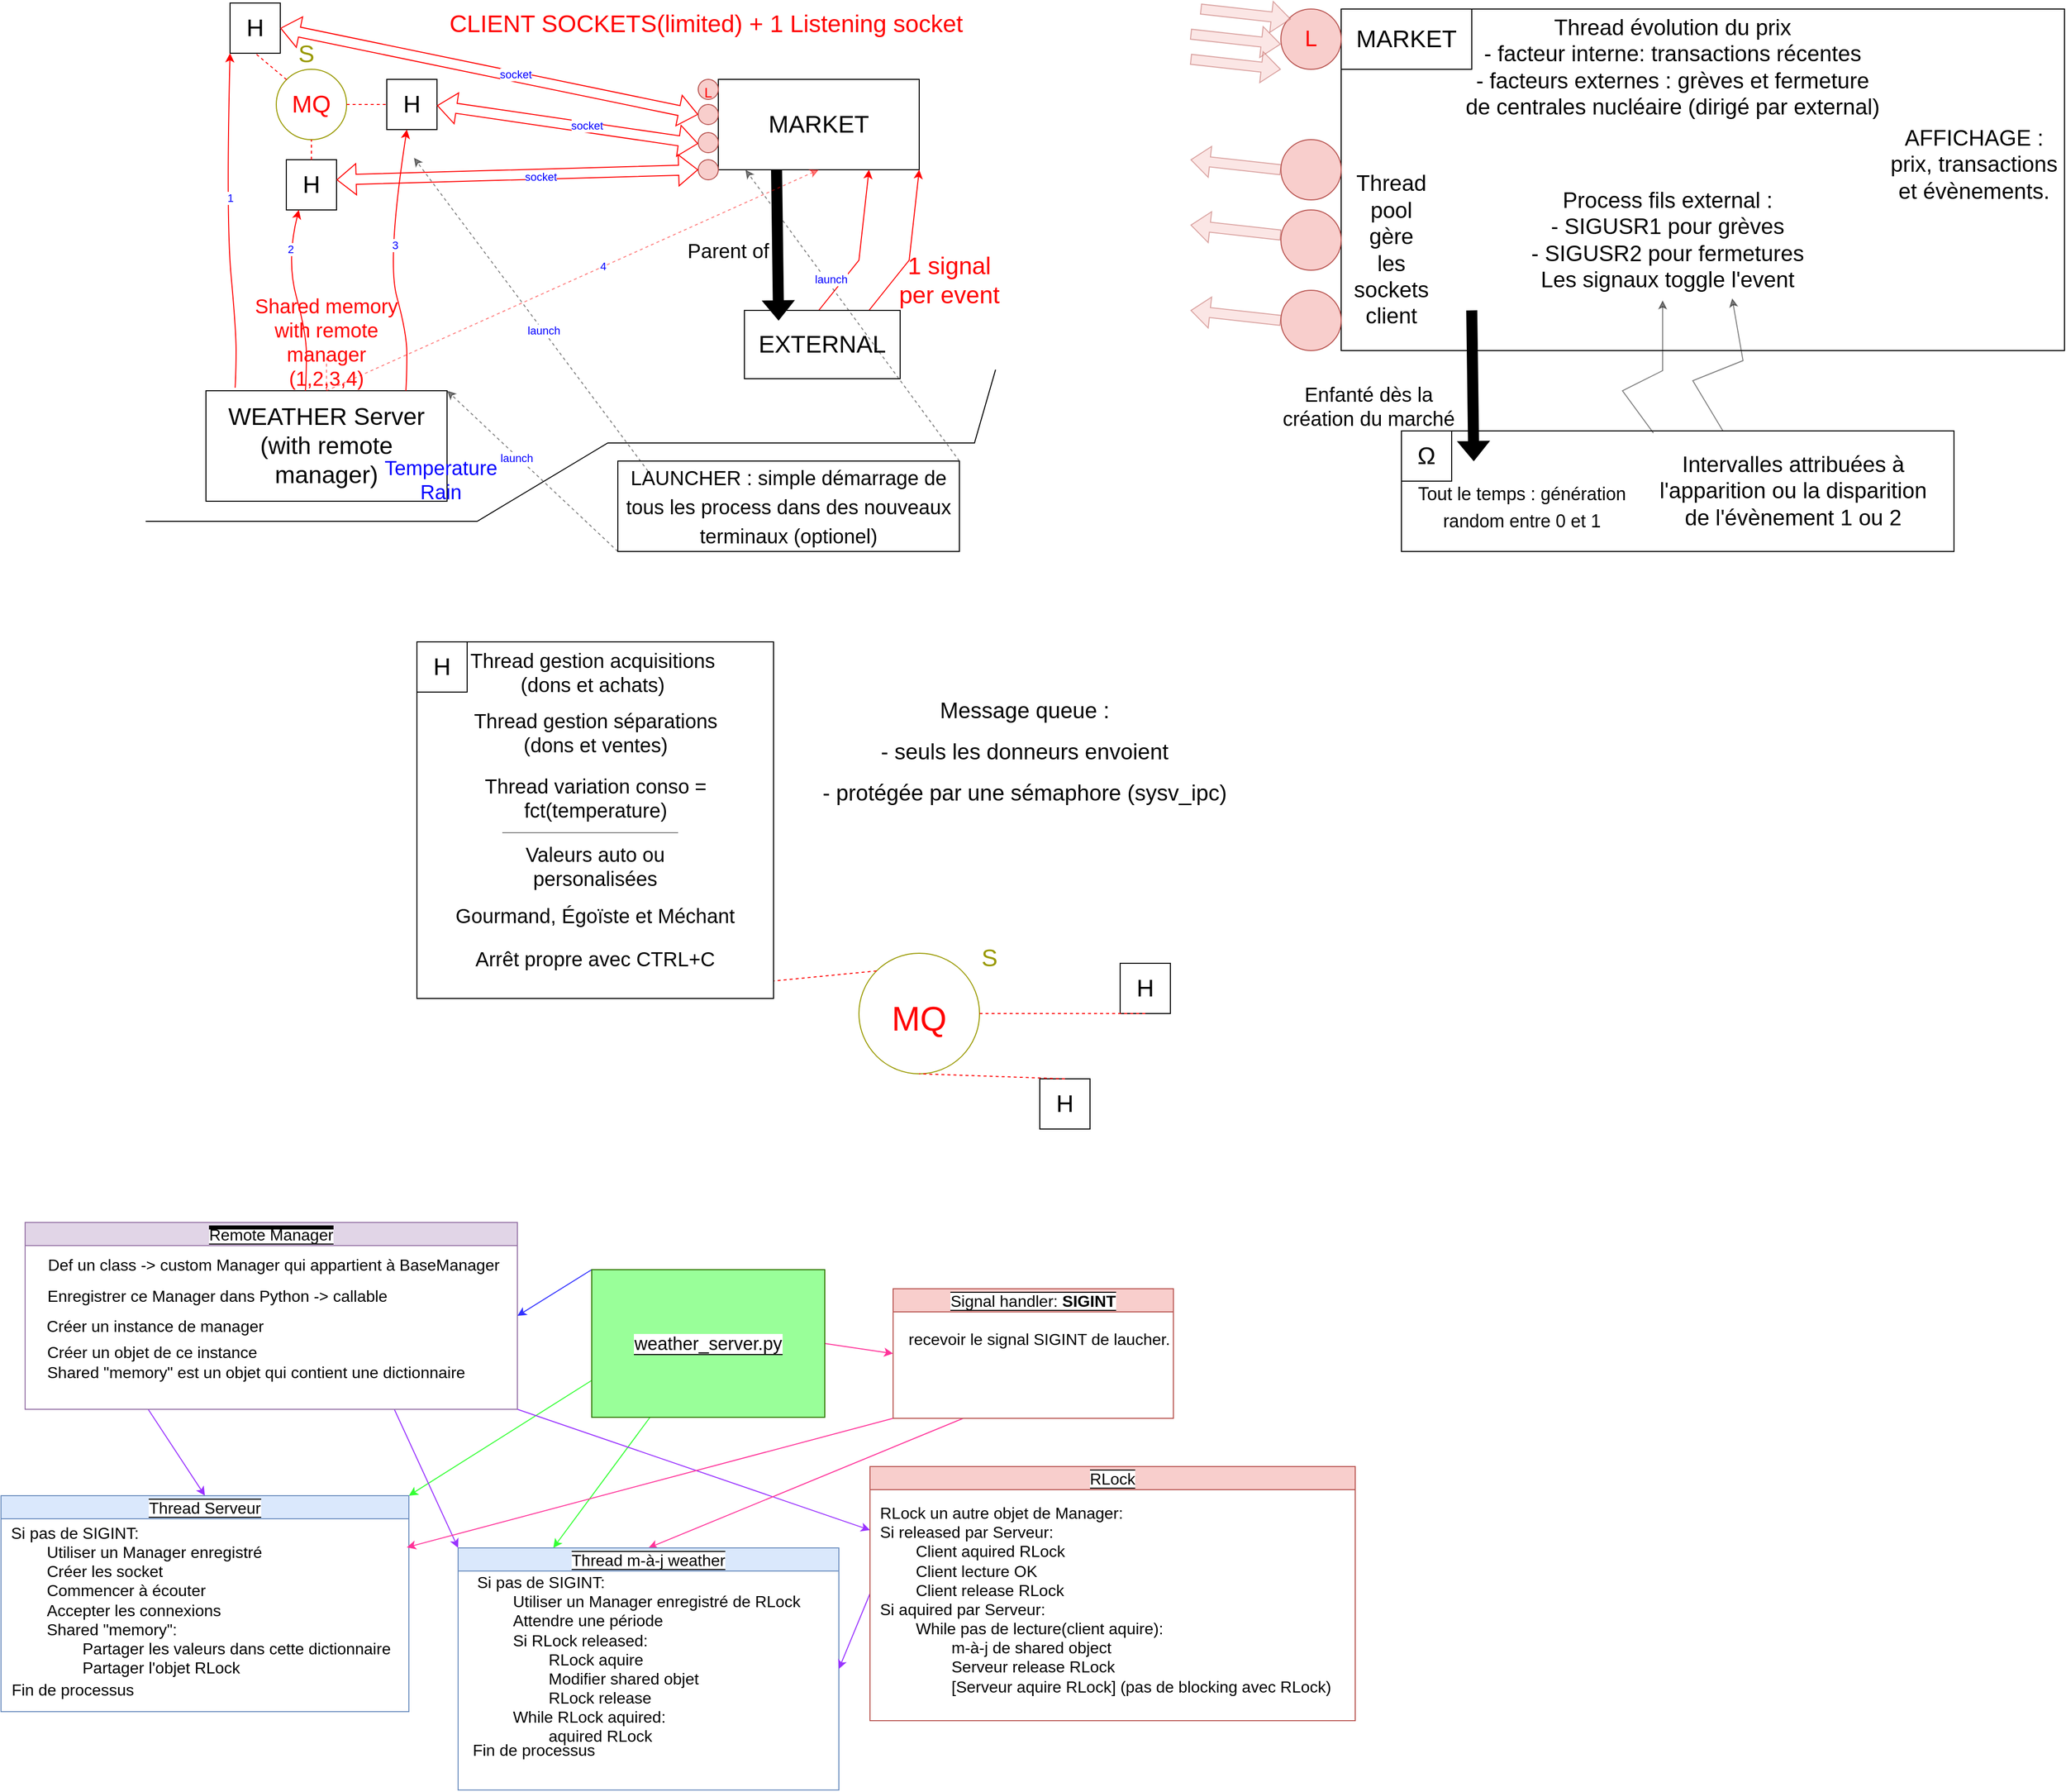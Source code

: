<mxfile>
    <diagram name="Page-1" id="C2B6KrLz7JQyFj1zBoLn">
        <mxGraphModel dx="1786" dy="792" grid="0" gridSize="10" guides="0" tooltips="1" connect="1" arrows="1" fold="1" page="0" pageScale="1" pageWidth="850" pageHeight="1100" background="#ffffff" math="0" shadow="0">
            <root>
                <mxCell id="0"/>
                <mxCell id="1" parent="0"/>
                <mxCell id="jMa8t70fbJRYi0QfBvHo-2" value="&lt;font style=&quot;font-size: 24px;&quot;&gt;H&lt;/font&gt;" style="whiteSpace=wrap;html=1;aspect=fixed;" parent="1" vertex="1">
                    <mxGeometry x="84" y="14" width="50" height="50" as="geometry"/>
                </mxCell>
                <mxCell id="jMa8t70fbJRYi0QfBvHo-3" value="&lt;font style=&quot;font-size: 24px;&quot;&gt;H&lt;/font&gt;" style="whiteSpace=wrap;html=1;aspect=fixed;" parent="1" vertex="1">
                    <mxGeometry x="240" y="90" width="50" height="50" as="geometry"/>
                </mxCell>
                <mxCell id="jMa8t70fbJRYi0QfBvHo-4" value="&lt;font style=&quot;font-size: 24px;&quot;&gt;H&lt;/font&gt;" style="whiteSpace=wrap;html=1;aspect=fixed;" parent="1" vertex="1">
                    <mxGeometry x="140" y="170" width="50" height="50" as="geometry"/>
                </mxCell>
                <mxCell id="jMa8t70fbJRYi0QfBvHo-6" value="&lt;font color=&quot;#FF0000&quot;&gt;MQ&lt;/font&gt;" style="text;html=1;strokeColor=none;fillColor=none;align=center;verticalAlign=middle;whiteSpace=wrap;rounded=0;fontSize=24;" parent="1" vertex="1">
                    <mxGeometry x="135" y="100" width="60" height="30" as="geometry"/>
                </mxCell>
                <mxCell id="jMa8t70fbJRYi0QfBvHo-13" value="" style="ellipse;whiteSpace=wrap;html=1;aspect=fixed;fontSize=24;fillColor=none;strokeColor=#999900;" parent="1" vertex="1">
                    <mxGeometry x="130" y="80" width="70" height="70" as="geometry"/>
                </mxCell>
                <mxCell id="jMa8t70fbJRYi0QfBvHo-14" value="" style="endArrow=none;dashed=1;html=1;rounded=0;fontSize=24;entryX=0.5;entryY=1;entryDx=0;entryDy=0;strokeColor=#FF0000;exitX=0;exitY=0;exitDx=0;exitDy=0;" parent="1" source="jMa8t70fbJRYi0QfBvHo-13" target="jMa8t70fbJRYi0QfBvHo-2" edge="1">
                    <mxGeometry width="50" height="50" relative="1" as="geometry">
                        <mxPoint x="140" y="120" as="sourcePoint"/>
                        <mxPoint x="70" y="190" as="targetPoint"/>
                    </mxGeometry>
                </mxCell>
                <mxCell id="jMa8t70fbJRYi0QfBvHo-16" value="" style="endArrow=none;dashed=1;html=1;rounded=0;fontSize=24;entryX=0;entryY=0.5;entryDx=0;entryDy=0;strokeColor=#FF0000;" parent="1" source="jMa8t70fbJRYi0QfBvHo-13" target="jMa8t70fbJRYi0QfBvHo-3" edge="1">
                    <mxGeometry width="50" height="50" relative="1" as="geometry">
                        <mxPoint x="310" y="210" as="sourcePoint"/>
                        <mxPoint x="360" y="160" as="targetPoint"/>
                    </mxGeometry>
                </mxCell>
                <mxCell id="jMa8t70fbJRYi0QfBvHo-17" value="" style="endArrow=none;dashed=1;html=1;rounded=0;fontSize=24;entryX=0.5;entryY=1;entryDx=0;entryDy=0;exitX=0.5;exitY=0;exitDx=0;exitDy=0;strokeColor=#FF0000;" parent="1" source="jMa8t70fbJRYi0QfBvHo-4" target="jMa8t70fbJRYi0QfBvHo-13" edge="1">
                    <mxGeometry width="50" height="50" relative="1" as="geometry">
                        <mxPoint x="40" y="350" as="sourcePoint"/>
                        <mxPoint x="90" y="300" as="targetPoint"/>
                    </mxGeometry>
                </mxCell>
                <mxCell id="jMa8t70fbJRYi0QfBvHo-19" value="S" style="text;html=1;strokeColor=none;fillColor=none;align=center;verticalAlign=middle;whiteSpace=wrap;rounded=0;fontSize=24;fontColor=#999900;" parent="1" vertex="1">
                    <mxGeometry x="130" y="50" width="60" height="30" as="geometry"/>
                </mxCell>
                <mxCell id="jMa8t70fbJRYi0QfBvHo-22" value="MARKET" style="rounded=0;whiteSpace=wrap;html=1;strokeColor=#000000;fontSize=24;fontColor=#000000;fillColor=none;" parent="1" vertex="1">
                    <mxGeometry x="570" y="90" width="200" height="90" as="geometry"/>
                </mxCell>
                <mxCell id="jMa8t70fbJRYi0QfBvHo-25" value="" style="shape=flexArrow;endArrow=classic;startArrow=classic;html=1;rounded=0;strokeColor=#FF0000;fontSize=24;fontColor=#FF0000;exitX=1;exitY=0.5;exitDx=0;exitDy=0;entryX=0;entryY=0.5;entryDx=0;entryDy=0;" parent="1" source="jMa8t70fbJRYi0QfBvHo-2" target="jMa8t70fbJRYi0QfBvHo-28" edge="1">
                    <mxGeometry width="100" height="100" relative="1" as="geometry">
                        <mxPoint x="375" y="200" as="sourcePoint"/>
                        <mxPoint x="550" y="130" as="targetPoint"/>
                    </mxGeometry>
                </mxCell>
                <mxCell id="14" value="socket" style="edgeLabel;html=1;align=center;verticalAlign=middle;resizable=0;points=[];fontColor=#0400ff;" parent="jMa8t70fbJRYi0QfBvHo-25" vertex="1" connectable="0">
                    <mxGeometry x="0.121" y="2" relative="1" as="geometry">
                        <mxPoint as="offset"/>
                    </mxGeometry>
                </mxCell>
                <mxCell id="jMa8t70fbJRYi0QfBvHo-26" value="" style="shape=flexArrow;endArrow=classic;startArrow=classic;html=1;rounded=0;strokeColor=#FF0000;fontSize=24;fontColor=#FF0000;exitX=1;exitY=0.5;exitDx=0;exitDy=0;entryX=0;entryY=0.55;entryDx=0;entryDy=0;entryPerimeter=0;" parent="1" target="jMa8t70fbJRYi0QfBvHo-30" edge="1">
                    <mxGeometry width="100" height="100" relative="1" as="geometry">
                        <mxPoint x="290" y="116.03" as="sourcePoint"/>
                        <mxPoint x="550" y="160" as="targetPoint"/>
                    </mxGeometry>
                </mxCell>
                <mxCell id="13" value="socket" style="edgeLabel;html=1;align=center;verticalAlign=middle;resizable=0;points=[];fontColor=#0400ff;" parent="jMa8t70fbJRYi0QfBvHo-26" vertex="1" connectable="0">
                    <mxGeometry x="0.143" y="2" relative="1" as="geometry">
                        <mxPoint as="offset"/>
                    </mxGeometry>
                </mxCell>
                <mxCell id="jMa8t70fbJRYi0QfBvHo-28" value="" style="ellipse;whiteSpace=wrap;html=1;aspect=fixed;strokeColor=#b85450;fontSize=24;fillColor=#f8cecc;" parent="1" vertex="1">
                    <mxGeometry x="550" y="115" width="20" height="20" as="geometry"/>
                </mxCell>
                <mxCell id="jMa8t70fbJRYi0QfBvHo-29" value="" style="ellipse;whiteSpace=wrap;html=1;aspect=fixed;strokeColor=#b85450;fontSize=24;fillColor=#f8cecc;" parent="1" vertex="1">
                    <mxGeometry x="550" y="90" width="20" height="20" as="geometry"/>
                </mxCell>
                <mxCell id="jMa8t70fbJRYi0QfBvHo-30" value="" style="ellipse;whiteSpace=wrap;html=1;aspect=fixed;strokeColor=#b85450;fontSize=24;fillColor=#f8cecc;" parent="1" vertex="1">
                    <mxGeometry x="550" y="143" width="20" height="20" as="geometry"/>
                </mxCell>
                <mxCell id="jMa8t70fbJRYi0QfBvHo-31" value="" style="ellipse;whiteSpace=wrap;html=1;aspect=fixed;strokeColor=#b85450;fontSize=24;fillColor=#f8cecc;" parent="1" vertex="1">
                    <mxGeometry x="550" y="170" width="20" height="20" as="geometry"/>
                </mxCell>
                <mxCell id="jMa8t70fbJRYi0QfBvHo-34" value="CLIENT SOCKETS(limited) + 1 Listening socket" style="text;html=1;strokeColor=none;fillColor=none;align=center;verticalAlign=middle;whiteSpace=wrap;rounded=0;fontSize=24;fontColor=#FF0000;" parent="1" vertex="1">
                    <mxGeometry x="270" y="20" width="576" height="30" as="geometry"/>
                </mxCell>
                <mxCell id="jMa8t70fbJRYi0QfBvHo-36" value="" style="shape=flexArrow;endArrow=classic;html=1;rounded=0;strokeColor=#000000;fontSize=24;fontColor=#FF0000;exitX=0.5;exitY=1;exitDx=0;exitDy=0;fillColor=#000000;" parent="1" edge="1">
                    <mxGeometry width="50" height="50" relative="1" as="geometry">
                        <mxPoint x="628" y="180" as="sourcePoint"/>
                        <mxPoint x="630" y="330" as="targetPoint"/>
                    </mxGeometry>
                </mxCell>
                <mxCell id="jMa8t70fbJRYi0QfBvHo-37" value="" style="endArrow=classic;html=1;rounded=0;strokeColor=#FF0000;fontSize=24;fontColor=#FF0000;fillColor=#000000;entryX=0.75;entryY=1;entryDx=0;entryDy=0;" parent="1" source="jMa8t70fbJRYi0QfBvHo-35" target="jMa8t70fbJRYi0QfBvHo-22" edge="1">
                    <mxGeometry width="50" height="50" relative="1" as="geometry">
                        <mxPoint x="690" y="230" as="sourcePoint"/>
                        <mxPoint x="740" y="180" as="targetPoint"/>
                        <Array as="points">
                            <mxPoint x="670" y="320"/>
                            <mxPoint x="710" y="270"/>
                        </Array>
                    </mxGeometry>
                </mxCell>
                <mxCell id="jMa8t70fbJRYi0QfBvHo-38" value="" style="endArrow=classic;html=1;rounded=0;strokeColor=#FF0000;fontSize=24;fontColor=#FF0000;fillColor=#000000;entryX=1;entryY=1;entryDx=0;entryDy=0;exitX=0.75;exitY=0;exitDx=0;exitDy=0;" parent="1" source="jMa8t70fbJRYi0QfBvHo-35" target="jMa8t70fbJRYi0QfBvHo-22" edge="1">
                    <mxGeometry width="50" height="50" relative="1" as="geometry">
                        <mxPoint x="720" y="330" as="sourcePoint"/>
                        <mxPoint x="790" y="180" as="targetPoint"/>
                        <Array as="points">
                            <mxPoint x="720" y="320"/>
                            <mxPoint x="760" y="270"/>
                        </Array>
                    </mxGeometry>
                </mxCell>
                <mxCell id="jMa8t70fbJRYi0QfBvHo-39" value="1 signal per event" style="text;html=1;strokeColor=none;fillColor=none;align=center;verticalAlign=middle;whiteSpace=wrap;rounded=0;fontSize=24;fontColor=#FF0000;" parent="1" vertex="1">
                    <mxGeometry x="740" y="275" width="120" height="30" as="geometry"/>
                </mxCell>
                <mxCell id="jMa8t70fbJRYi0QfBvHo-44" value="Parent of" style="text;html=1;strokeColor=none;fillColor=none;align=center;verticalAlign=middle;whiteSpace=wrap;rounded=0;fontSize=20;fontColor=#000000;" parent="1" vertex="1">
                    <mxGeometry x="530" y="245" width="100" height="30" as="geometry"/>
                </mxCell>
                <mxCell id="jMa8t70fbJRYi0QfBvHo-50" value="WEATHER Server (with remote manager)" style="rounded=0;whiteSpace=wrap;html=1;strokeColor=#000000;fontSize=24;fontColor=#000000;fillColor=none;" parent="1" vertex="1">
                    <mxGeometry x="60" y="400" width="240" height="110" as="geometry"/>
                </mxCell>
                <mxCell id="jMa8t70fbJRYi0QfBvHo-51" value="" style="curved=1;endArrow=classic;html=1;rounded=0;strokeColor=#FF0000;fontSize=20;fontColor=#000000;fillColor=#000000;entryX=0;entryY=1;entryDx=0;entryDy=0;exitX=0.121;exitY=-0.027;exitDx=0;exitDy=0;exitPerimeter=0;" parent="1" source="jMa8t70fbJRYi0QfBvHo-50" target="jMa8t70fbJRYi0QfBvHo-2" edge="1">
                    <mxGeometry width="50" height="50" relative="1" as="geometry">
                        <mxPoint x="70" y="380" as="sourcePoint"/>
                        <mxPoint x="120" y="330" as="targetPoint"/>
                        <Array as="points">
                            <mxPoint x="90" y="380"/>
                            <mxPoint x="90" y="340"/>
                            <mxPoint x="80" y="230"/>
                        </Array>
                    </mxGeometry>
                </mxCell>
                <mxCell id="8" value="1" style="edgeLabel;html=1;align=center;verticalAlign=middle;resizable=0;points=[];fontColor=#0400ff;" parent="jMa8t70fbJRYi0QfBvHo-51" vertex="1" connectable="0">
                    <mxGeometry x="0.137" y="-3" relative="1" as="geometry">
                        <mxPoint as="offset"/>
                    </mxGeometry>
                </mxCell>
                <mxCell id="jMa8t70fbJRYi0QfBvHo-52" value="" style="curved=1;endArrow=classic;html=1;rounded=0;strokeColor=#FF0000;fontSize=20;fontColor=#000000;fillColor=#000000;entryX=0.25;entryY=1;entryDx=0;entryDy=0;exitX=0.121;exitY=-0.027;exitDx=0;exitDy=0;exitPerimeter=0;" parent="1" target="jMa8t70fbJRYi0QfBvHo-4" edge="1">
                    <mxGeometry width="50" height="50" relative="1" as="geometry">
                        <mxPoint x="159.04" y="400" as="sourcePoint"/>
                        <mxPoint x="155" y="52.97" as="targetPoint"/>
                        <Array as="points">
                            <mxPoint x="160" y="382.97"/>
                            <mxPoint x="160" y="342.97"/>
                            <mxPoint x="140" y="270"/>
                        </Array>
                    </mxGeometry>
                </mxCell>
                <mxCell id="9" value="2" style="edgeLabel;html=1;align=center;verticalAlign=middle;resizable=0;points=[];fontColor=#0400ff;" parent="jMa8t70fbJRYi0QfBvHo-52" vertex="1" connectable="0">
                    <mxGeometry x="0.567" y="-1" relative="1" as="geometry">
                        <mxPoint as="offset"/>
                    </mxGeometry>
                </mxCell>
                <mxCell id="jMa8t70fbJRYi0QfBvHo-53" value="" style="curved=1;endArrow=classic;html=1;rounded=0;strokeColor=#FF0000;fontSize=20;fontColor=#000000;fillColor=#000000;exitX=0.121;exitY=-0.027;exitDx=0;exitDy=0;exitPerimeter=0;" parent="1" edge="1">
                    <mxGeometry width="50" height="50" relative="1" as="geometry">
                        <mxPoint x="259.04" y="400" as="sourcePoint"/>
                        <mxPoint x="260" y="140" as="targetPoint"/>
                        <Array as="points">
                            <mxPoint x="260" y="382.97"/>
                            <mxPoint x="260" y="342.97"/>
                            <mxPoint x="240" y="270"/>
                        </Array>
                    </mxGeometry>
                </mxCell>
                <mxCell id="10" value="3" style="edgeLabel;html=1;align=center;verticalAlign=middle;resizable=0;points=[];fontColor=#0400ff;" parent="jMa8t70fbJRYi0QfBvHo-53" vertex="1" connectable="0">
                    <mxGeometry x="0.125" y="-5" relative="1" as="geometry">
                        <mxPoint as="offset"/>
                    </mxGeometry>
                </mxCell>
                <mxCell id="jMa8t70fbJRYi0QfBvHo-60" value="&lt;font color=&quot;#0400ff&quot;&gt;Temperature&lt;br&gt;Rain&lt;/font&gt;" style="text;html=1;strokeColor=none;fillColor=none;align=center;verticalAlign=middle;whiteSpace=wrap;rounded=0;fontSize=20;fontColor=#FF0000;" parent="1" vertex="1">
                    <mxGeometry x="264" y="473" width="60" height="30" as="geometry"/>
                </mxCell>
                <mxCell id="jMa8t70fbJRYi0QfBvHo-62" value="&lt;font style=&quot;font-size: 14px;&quot;&gt;L&lt;/font&gt;" style="text;html=1;strokeColor=none;fillColor=none;align=center;verticalAlign=middle;whiteSpace=wrap;rounded=0;fontSize=24;fontColor=#FF0000;" parent="1" vertex="1">
                    <mxGeometry x="545" y="85" width="30" height="30" as="geometry"/>
                </mxCell>
                <mxCell id="jMa8t70fbJRYi0QfBvHo-63" value="" style="endArrow=none;html=1;rounded=0;strokeColor=#000000;fontSize=14;fontColor=#FF0000;fillColor=#000000;" parent="1" edge="1">
                    <mxGeometry width="50" height="50" relative="1" as="geometry">
                        <mxPoint y="530" as="sourcePoint"/>
                        <mxPoint x="846" y="379" as="targetPoint"/>
                        <Array as="points">
                            <mxPoint x="330" y="530"/>
                            <mxPoint x="460" y="452"/>
                            <mxPoint x="825" y="452"/>
                        </Array>
                    </mxGeometry>
                </mxCell>
                <mxCell id="jMa8t70fbJRYi0QfBvHo-64" value="&lt;font style=&quot;font-size: 20px;&quot;&gt;LAUNCHER : simple démarrage de tous les process dans des nouveaux terminaux (optionel)&lt;br&gt;&lt;/font&gt;" style="rounded=0;whiteSpace=wrap;html=1;strokeColor=#000000;fontSize=24;fontColor=#000000;fillColor=none;" parent="1" vertex="1">
                    <mxGeometry x="470" y="470" width="340" height="90" as="geometry"/>
                </mxCell>
                <mxCell id="jMa8t70fbJRYi0QfBvHo-65" value="" style="endArrow=classic;html=1;rounded=0;strokeColor=#000000;fontSize=14;fontColor=#FF0000;fillColor=#000000;entryX=1;entryY=0;entryDx=0;entryDy=0;dashed=1;opacity=50;exitX=0;exitY=1;exitDx=0;exitDy=0;" parent="1" source="jMa8t70fbJRYi0QfBvHo-64" target="jMa8t70fbJRYi0QfBvHo-50" edge="1">
                    <mxGeometry width="50" height="50" relative="1" as="geometry">
                        <mxPoint x="470" y="515" as="sourcePoint"/>
                        <mxPoint x="450" y="270" as="targetPoint"/>
                    </mxGeometry>
                </mxCell>
                <mxCell id="6" value="launch" style="edgeLabel;html=1;align=center;verticalAlign=middle;resizable=0;points=[];fontColor=#0400ff;" parent="jMa8t70fbJRYi0QfBvHo-65" vertex="1" connectable="0">
                    <mxGeometry x="0.188" y="1" relative="1" as="geometry">
                        <mxPoint y="1" as="offset"/>
                    </mxGeometry>
                </mxCell>
                <mxCell id="jMa8t70fbJRYi0QfBvHo-66" value="" style="endArrow=classic;html=1;rounded=0;strokeColor=#000000;fontSize=14;fontColor=#FF0000;fillColor=#000000;dashed=1;opacity=50;entryX=0.135;entryY=1;entryDx=0;entryDy=0;entryPerimeter=0;exitX=1;exitY=0;exitDx=0;exitDy=0;startArrow=none;" parent="1" source="jMa8t70fbJRYi0QfBvHo-64" target="jMa8t70fbJRYi0QfBvHo-22" edge="1">
                    <mxGeometry width="50" height="50" relative="1" as="geometry">
                        <mxPoint x="540" y="470" as="sourcePoint"/>
                        <mxPoint x="360" y="230" as="targetPoint"/>
                    </mxGeometry>
                </mxCell>
                <mxCell id="7" value="launch" style="edgeLabel;html=1;align=center;verticalAlign=middle;resizable=0;points=[];fontColor=#0400ff;" parent="jMa8t70fbJRYi0QfBvHo-66" vertex="1" connectable="0">
                    <mxGeometry x="0.369" y="-1" relative="1" as="geometry">
                        <mxPoint x="17" y="18" as="offset"/>
                    </mxGeometry>
                </mxCell>
                <mxCell id="jMa8t70fbJRYi0QfBvHo-67" value="" style="endArrow=classic;html=1;rounded=0;strokeColor=#000000;fontSize=14;fontColor=#FF0000;fillColor=#000000;exitX=0;exitY=0.5;exitDx=0;exitDy=0;dashed=1;opacity=50;" parent="1" edge="1">
                    <mxGeometry width="50" height="50" relative="1" as="geometry">
                        <mxPoint x="500" y="480" as="sourcePoint"/>
                        <mxPoint x="267" y="168" as="targetPoint"/>
                    </mxGeometry>
                </mxCell>
                <mxCell id="5" value="launch" style="edgeLabel;html=1;align=center;verticalAlign=middle;resizable=0;points=[];fontColor=#0400ff;" parent="jMa8t70fbJRYi0QfBvHo-67" vertex="1" connectable="0">
                    <mxGeometry x="-0.101" relative="1" as="geometry">
                        <mxPoint as="offset"/>
                    </mxGeometry>
                </mxCell>
                <mxCell id="jMa8t70fbJRYi0QfBvHo-68" value="" style="shape=flexArrow;endArrow=classic;startArrow=classic;html=1;rounded=0;strokeColor=#FF0000;fontSize=24;fontColor=#FF0000;exitX=1;exitY=0.5;exitDx=0;exitDy=0;entryX=0;entryY=0.5;entryDx=0;entryDy=0;" parent="1" target="jMa8t70fbJRYi0QfBvHo-31" edge="1">
                    <mxGeometry width="100" height="100" relative="1" as="geometry">
                        <mxPoint x="190" y="190.0" as="sourcePoint"/>
                        <mxPoint x="450" y="233.97" as="targetPoint"/>
                    </mxGeometry>
                </mxCell>
                <mxCell id="12" value="socket" style="edgeLabel;html=1;align=center;verticalAlign=middle;resizable=0;points=[];fontColor=#0400ff;" parent="jMa8t70fbJRYi0QfBvHo-68" vertex="1" connectable="0">
                    <mxGeometry x="0.128" y="-2" relative="1" as="geometry">
                        <mxPoint as="offset"/>
                    </mxGeometry>
                </mxCell>
                <mxCell id="jMa8t70fbJRYi0QfBvHo-79" value="&lt;font style=&quot;font-size: 24px;&quot;&gt;H&lt;/font&gt;" style="whiteSpace=wrap;html=1;aspect=fixed;" parent="1" vertex="1">
                    <mxGeometry x="970" y="970" width="50" height="50" as="geometry"/>
                </mxCell>
                <mxCell id="jMa8t70fbJRYi0QfBvHo-80" value="&lt;font style=&quot;font-size: 24px;&quot;&gt;H&lt;/font&gt;" style="whiteSpace=wrap;html=1;aspect=fixed;" parent="1" vertex="1">
                    <mxGeometry x="890" y="1085" width="50" height="50" as="geometry"/>
                </mxCell>
                <mxCell id="jMa8t70fbJRYi0QfBvHo-81" value="&lt;font style=&quot;font-size: 34px;&quot; color=&quot;#FF0000&quot;&gt;MQ&lt;/font&gt;" style="text;html=1;strokeColor=none;fillColor=none;align=center;verticalAlign=middle;whiteSpace=wrap;rounded=0;fontSize=34;" parent="1" vertex="1">
                    <mxGeometry x="740" y="1010" width="60" height="30" as="geometry"/>
                </mxCell>
                <mxCell id="jMa8t70fbJRYi0QfBvHo-82" value="" style="ellipse;whiteSpace=wrap;html=1;aspect=fixed;fontSize=24;fillColor=none;strokeColor=#999900;" parent="1" vertex="1">
                    <mxGeometry x="710" y="960" width="120" height="120" as="geometry"/>
                </mxCell>
                <mxCell id="jMa8t70fbJRYi0QfBvHo-83" value="" style="endArrow=none;dashed=1;html=1;rounded=0;fontSize=24;entryX=0.5;entryY=1;entryDx=0;entryDy=0;strokeColor=#FF0000;exitX=0;exitY=0;exitDx=0;exitDy=0;" parent="1" source="jMa8t70fbJRYi0QfBvHo-82" target="jMa8t70fbJRYi0QfBvHo-78" edge="1">
                    <mxGeometry width="50" height="50" relative="1" as="geometry">
                        <mxPoint x="630" y="1075" as="sourcePoint"/>
                        <mxPoint x="560" y="1145" as="targetPoint"/>
                    </mxGeometry>
                </mxCell>
                <mxCell id="jMa8t70fbJRYi0QfBvHo-84" value="" style="endArrow=none;dashed=1;html=1;rounded=0;fontSize=24;entryX=0.5;entryY=1;entryDx=0;entryDy=0;strokeColor=#FF0000;" parent="1" source="jMa8t70fbJRYi0QfBvHo-82" target="jMa8t70fbJRYi0QfBvHo-79" edge="1">
                    <mxGeometry width="50" height="50" relative="1" as="geometry">
                        <mxPoint x="800" y="1165" as="sourcePoint"/>
                        <mxPoint x="850" y="1115" as="targetPoint"/>
                    </mxGeometry>
                </mxCell>
                <mxCell id="jMa8t70fbJRYi0QfBvHo-85" value="" style="endArrow=none;dashed=1;html=1;rounded=0;fontSize=24;entryX=0.5;entryY=1;entryDx=0;entryDy=0;exitX=0.5;exitY=0;exitDx=0;exitDy=0;strokeColor=#FF0000;" parent="1" source="jMa8t70fbJRYi0QfBvHo-80" target="jMa8t70fbJRYi0QfBvHo-82" edge="1">
                    <mxGeometry width="50" height="50" relative="1" as="geometry">
                        <mxPoint x="530" y="1305" as="sourcePoint"/>
                        <mxPoint x="580" y="1255" as="targetPoint"/>
                    </mxGeometry>
                </mxCell>
                <mxCell id="jMa8t70fbJRYi0QfBvHo-86" value="S" style="text;html=1;strokeColor=none;fillColor=none;align=center;verticalAlign=middle;whiteSpace=wrap;rounded=0;fontSize=24;fontColor=#999900;" parent="1" vertex="1">
                    <mxGeometry x="810" y="950" width="60" height="30" as="geometry"/>
                </mxCell>
                <mxCell id="jMa8t70fbJRYi0QfBvHo-97" value="" style="group" parent="1" vertex="1" connectable="0">
                    <mxGeometry x="270" y="650" width="355" height="355" as="geometry"/>
                </mxCell>
                <mxCell id="jMa8t70fbJRYi0QfBvHo-96" value="" style="group" parent="jMa8t70fbJRYi0QfBvHo-97" vertex="1" connectable="0">
                    <mxGeometry width="355" height="355" as="geometry"/>
                </mxCell>
                <mxCell id="jMa8t70fbJRYi0QfBvHo-78" value="" style="whiteSpace=wrap;html=1;aspect=fixed;" parent="jMa8t70fbJRYi0QfBvHo-96" vertex="1">
                    <mxGeometry width="355" height="355" as="geometry"/>
                </mxCell>
                <mxCell id="jMa8t70fbJRYi0QfBvHo-94" value="" style="endArrow=none;html=1;rounded=0;strokeColor=#000000;fontSize=20;fontColor=#000000;fillColor=#000000;opacity=50;" parent="jMa8t70fbJRYi0QfBvHo-96" edge="1">
                    <mxGeometry width="50" height="50" relative="1" as="geometry">
                        <mxPoint x="260" y="190" as="sourcePoint"/>
                        <mxPoint x="85" y="190" as="targetPoint"/>
                    </mxGeometry>
                </mxCell>
                <mxCell id="jMa8t70fbJRYi0QfBvHo-98" value="Valeurs auto ou personalisées" style="text;html=1;strokeColor=none;fillColor=none;align=center;verticalAlign=middle;whiteSpace=wrap;rounded=0;fontSize=20;fontColor=#000000;" parent="jMa8t70fbJRYi0QfBvHo-96" vertex="1">
                    <mxGeometry x="68.13" y="208" width="218.75" height="30" as="geometry"/>
                </mxCell>
                <mxCell id="jMa8t70fbJRYi0QfBvHo-99" value="Gourmand, Égoïste et Méchant" style="text;html=1;strokeColor=none;fillColor=none;align=center;verticalAlign=middle;whiteSpace=wrap;rounded=0;fontSize=20;fontColor=#000000;" parent="jMa8t70fbJRYi0QfBvHo-96" vertex="1">
                    <mxGeometry x="24.99" y="257" width="305.01" height="30" as="geometry"/>
                </mxCell>
                <mxCell id="jMa8t70fbJRYi0QfBvHo-100" value="&lt;font style=&quot;font-size: 24px;&quot;&gt;H&lt;/font&gt;" style="whiteSpace=wrap;html=1;aspect=fixed;" parent="jMa8t70fbJRYi0QfBvHo-96" vertex="1">
                    <mxGeometry width="50" height="50" as="geometry"/>
                </mxCell>
                <mxCell id="jMa8t70fbJRYi0QfBvHo-109" value="Arrêt propre avec CTRL+C" style="text;html=1;strokeColor=none;fillColor=none;align=center;verticalAlign=middle;whiteSpace=wrap;rounded=0;fontSize=20;fontColor=#000000;" parent="jMa8t70fbJRYi0QfBvHo-96" vertex="1">
                    <mxGeometry x="24.99" y="300" width="305.01" height="30" as="geometry"/>
                </mxCell>
                <mxCell id="jMa8t70fbJRYi0QfBvHo-88" value="&lt;font color=&quot;#000000&quot;&gt;Thread gestion acquisitions (dons et achats)&lt;/font&gt;" style="text;html=1;strokeColor=none;fillColor=none;align=center;verticalAlign=middle;whiteSpace=wrap;rounded=0;fontSize=20;fontColor=#FF0000;" parent="jMa8t70fbJRYi0QfBvHo-97" vertex="1">
                    <mxGeometry x="50" y="15" width="250" height="30" as="geometry"/>
                </mxCell>
                <mxCell id="jMa8t70fbJRYi0QfBvHo-89" value="&lt;font color=&quot;#000000&quot;&gt;Thread gestion séparations (dons et ventes)&lt;/font&gt;" style="text;html=1;strokeColor=none;fillColor=none;align=center;verticalAlign=middle;whiteSpace=wrap;rounded=0;fontSize=20;fontColor=#FF0000;" parent="jMa8t70fbJRYi0QfBvHo-97" vertex="1">
                    <mxGeometry x="52.5" y="75" width="250" height="30" as="geometry"/>
                </mxCell>
                <mxCell id="jMa8t70fbJRYi0QfBvHo-90" value="&lt;font color=&quot;#000000&quot;&gt;Thread variation conso = fct(temperature)&lt;br&gt;&lt;/font&gt;" style="text;html=1;strokeColor=none;fillColor=none;align=center;verticalAlign=middle;whiteSpace=wrap;rounded=0;fontSize=20;fontColor=#FF0000;" parent="jMa8t70fbJRYi0QfBvHo-97" vertex="1">
                    <mxGeometry x="52.5" y="140" width="250" height="30" as="geometry"/>
                </mxCell>
                <mxCell id="jMa8t70fbJRYi0QfBvHo-110" value="&lt;font style=&quot;font-size: 22px;&quot;&gt;Message queue :&lt;br&gt;- seuls les donneurs envoient&lt;/font&gt;&lt;br&gt; &lt;font style=&quot;font-size: 22px;&quot;&gt;- protégée par une sémaphore (sysv_ipc)&lt;/font&gt;" style="text;html=1;strokeColor=none;fillColor=none;align=center;verticalAlign=middle;whiteSpace=wrap;rounded=0;fontSize=34;fontColor=#000000;" parent="1" vertex="1">
                    <mxGeometry x="660" y="650" width="430" height="210" as="geometry"/>
                </mxCell>
                <mxCell id="jMa8t70fbJRYi0QfBvHo-111" value="" style="rounded=0;whiteSpace=wrap;html=1;strokeColor=#000000;fontSize=24;fontColor=#000000;fillColor=none;" parent="1" vertex="1">
                    <mxGeometry x="1190" y="20" width="720" height="340" as="geometry"/>
                </mxCell>
                <mxCell id="jMa8t70fbJRYi0QfBvHo-112" value="MARKET" style="rounded=0;whiteSpace=wrap;html=1;strokeColor=#000000;fontSize=24;fontColor=#000000;fillColor=none;" parent="1" vertex="1">
                    <mxGeometry x="1190" y="20" width="130" height="60" as="geometry"/>
                </mxCell>
                <mxCell id="jMa8t70fbJRYi0QfBvHo-113" value="" style="ellipse;whiteSpace=wrap;html=1;aspect=fixed;strokeColor=#b85450;fontSize=22;fillColor=#f8cecc;" parent="1" vertex="1">
                    <mxGeometry x="1130" y="20" width="60" height="60" as="geometry"/>
                </mxCell>
                <mxCell id="jMa8t70fbJRYi0QfBvHo-114" value="" style="ellipse;whiteSpace=wrap;html=1;aspect=fixed;strokeColor=#b85450;fontSize=22;fillColor=#f8cecc;" parent="1" vertex="1">
                    <mxGeometry x="1130" y="150" width="60" height="60" as="geometry"/>
                </mxCell>
                <mxCell id="jMa8t70fbJRYi0QfBvHo-115" value="" style="ellipse;whiteSpace=wrap;html=1;aspect=fixed;strokeColor=#b85450;fontSize=22;fillColor=#f8cecc;" parent="1" vertex="1">
                    <mxGeometry x="1130" y="300" width="60" height="60" as="geometry"/>
                </mxCell>
                <mxCell id="jMa8t70fbJRYi0QfBvHo-116" value="" style="ellipse;whiteSpace=wrap;html=1;aspect=fixed;strokeColor=#b85450;fontSize=22;fillColor=#f8cecc;" parent="1" vertex="1">
                    <mxGeometry x="1130" y="220" width="60" height="60" as="geometry"/>
                </mxCell>
                <mxCell id="jMa8t70fbJRYi0QfBvHo-117" value="L" style="text;html=1;strokeColor=none;fillColor=none;align=center;verticalAlign=middle;whiteSpace=wrap;rounded=0;fontSize=22;fontColor=#FF0000;" parent="1" vertex="1">
                    <mxGeometry x="1130" y="35" width="60" height="30" as="geometry"/>
                </mxCell>
                <mxCell id="jMa8t70fbJRYi0QfBvHo-118" value="" style="shape=flexArrow;endArrow=classic;html=1;rounded=0;strokeColor=#b85450;fontSize=22;fontColor=#FF0000;fillColor=#f8cecc;opacity=50;" parent="1" edge="1">
                    <mxGeometry width="50" height="50" relative="1" as="geometry">
                        <mxPoint x="1050" y="20" as="sourcePoint"/>
                        <mxPoint x="1140" y="30" as="targetPoint"/>
                    </mxGeometry>
                </mxCell>
                <mxCell id="jMa8t70fbJRYi0QfBvHo-119" value="" style="shape=flexArrow;endArrow=classic;html=1;rounded=0;strokeColor=#b85450;fontSize=22;fontColor=#FF0000;fillColor=#f8cecc;opacity=50;" parent="1" edge="1">
                    <mxGeometry width="50" height="50" relative="1" as="geometry">
                        <mxPoint x="1040" y="45" as="sourcePoint"/>
                        <mxPoint x="1130" y="55" as="targetPoint"/>
                    </mxGeometry>
                </mxCell>
                <mxCell id="jMa8t70fbJRYi0QfBvHo-120" value="" style="shape=flexArrow;endArrow=classic;html=1;rounded=0;strokeColor=#b85450;fontSize=22;fontColor=#FF0000;fillColor=#f8cecc;opacity=50;" parent="1" edge="1">
                    <mxGeometry width="50" height="50" relative="1" as="geometry">
                        <mxPoint x="1040" y="70" as="sourcePoint"/>
                        <mxPoint x="1130" y="80" as="targetPoint"/>
                    </mxGeometry>
                </mxCell>
                <mxCell id="jMa8t70fbJRYi0QfBvHo-121" value="" style="shape=flexArrow;endArrow=classic;html=1;rounded=0;strokeColor=#b85450;fontSize=22;fontColor=#FF0000;fillColor=#f8cecc;opacity=50;" parent="1" edge="1">
                    <mxGeometry width="50" height="50" relative="1" as="geometry">
                        <mxPoint x="1130" y="180" as="sourcePoint"/>
                        <mxPoint x="1040" y="170" as="targetPoint"/>
                    </mxGeometry>
                </mxCell>
                <mxCell id="jMa8t70fbJRYi0QfBvHo-122" value="" style="shape=flexArrow;endArrow=classic;html=1;rounded=0;strokeColor=#b85450;fontSize=22;fontColor=#FF0000;fillColor=#f8cecc;opacity=50;" parent="1" edge="1">
                    <mxGeometry width="50" height="50" relative="1" as="geometry">
                        <mxPoint x="1130" y="245" as="sourcePoint"/>
                        <mxPoint x="1040" y="235" as="targetPoint"/>
                    </mxGeometry>
                </mxCell>
                <mxCell id="jMa8t70fbJRYi0QfBvHo-123" value="" style="shape=flexArrow;endArrow=classic;html=1;rounded=0;strokeColor=#b85450;fontSize=22;fontColor=#FF0000;fillColor=#f8cecc;opacity=50;" parent="1" edge="1">
                    <mxGeometry width="50" height="50" relative="1" as="geometry">
                        <mxPoint x="1130" y="330" as="sourcePoint"/>
                        <mxPoint x="1040" y="320" as="targetPoint"/>
                    </mxGeometry>
                </mxCell>
                <mxCell id="jMa8t70fbJRYi0QfBvHo-124" value="Thread pool gère les sockets client" style="text;html=1;strokeColor=none;fillColor=none;align=center;verticalAlign=middle;whiteSpace=wrap;rounded=0;fontSize=22;fontColor=#000000;" parent="1" vertex="1">
                    <mxGeometry x="1200" y="245" width="80" height="30" as="geometry"/>
                </mxCell>
                <mxCell id="jMa8t70fbJRYi0QfBvHo-125" value="Thread évolution du prix &lt;br&gt;&lt;div&gt;- facteur interne: transactions récentes &lt;br&gt;&lt;/div&gt;&lt;div&gt;- facteurs externes : grèves et fermeture de centrales nucléaire (dirigé par external)&lt;br&gt;&lt;/div&gt;" style="text;html=1;strokeColor=none;fillColor=none;align=center;verticalAlign=middle;whiteSpace=wrap;rounded=0;fontSize=22;fontColor=#000000;" parent="1" vertex="1">
                    <mxGeometry x="1310" y="63" width="420" height="30" as="geometry"/>
                </mxCell>
                <mxCell id="jMa8t70fbJRYi0QfBvHo-129" value="Process fils external :&lt;br&gt;- SIGUSR1 pour grèves&lt;br&gt;- SIGUSR2 pour fermetures&lt;br&gt;Les signaux toggle l'event" style="text;html=1;strokeColor=none;fillColor=none;align=center;verticalAlign=middle;whiteSpace=wrap;rounded=0;fontSize=22;fontColor=#000000;" parent="1" vertex="1">
                    <mxGeometry x="1340" y="235" width="350" height="30" as="geometry"/>
                </mxCell>
                <mxCell id="jMa8t70fbJRYi0QfBvHo-132" value="" style="group" parent="1" vertex="1" connectable="0">
                    <mxGeometry x="1250" y="440" width="550" height="120" as="geometry"/>
                </mxCell>
                <mxCell id="jMa8t70fbJRYi0QfBvHo-130" value="" style="rounded=0;whiteSpace=wrap;html=1;strokeColor=#000000;fontSize=24;fontColor=#000000;fillColor=none;" parent="jMa8t70fbJRYi0QfBvHo-132" vertex="1">
                    <mxGeometry width="550" height="120" as="geometry"/>
                </mxCell>
                <mxCell id="jMa8t70fbJRYi0QfBvHo-131" value="Ω" style="rounded=0;whiteSpace=wrap;html=1;strokeColor=#000000;fontSize=24;fontColor=#000000;fillColor=none;" parent="jMa8t70fbJRYi0QfBvHo-132" vertex="1">
                    <mxGeometry width="50" height="50" as="geometry"/>
                </mxCell>
                <mxCell id="jMa8t70fbJRYi0QfBvHo-136" value="&lt;font style=&quot;font-size: 18px;&quot;&gt;Tout le temps : génération random entre 0 et 1&lt;/font&gt;" style="text;html=1;strokeColor=none;fillColor=none;align=center;verticalAlign=middle;whiteSpace=wrap;rounded=0;fontSize=22;fontColor=#000000;" parent="jMa8t70fbJRYi0QfBvHo-132" vertex="1">
                    <mxGeometry y="60" width="240" height="30" as="geometry"/>
                </mxCell>
                <mxCell id="jMa8t70fbJRYi0QfBvHo-138" value="Intervalles attribuées à l'apparition ou la disparition de l'évènement 1 ou 2" style="text;html=1;strokeColor=none;fillColor=none;align=center;verticalAlign=middle;whiteSpace=wrap;rounded=0;fontSize=22;fontColor=#000000;" parent="jMa8t70fbJRYi0QfBvHo-132" vertex="1">
                    <mxGeometry x="250" y="45" width="280" height="30" as="geometry"/>
                </mxCell>
                <mxCell id="jMa8t70fbJRYi0QfBvHo-134" value="" style="shape=flexArrow;endArrow=classic;html=1;rounded=0;strokeColor=#000000;fontSize=24;fontColor=#FF0000;exitX=0.5;exitY=1;exitDx=0;exitDy=0;fillColor=#000000;" parent="1" edge="1">
                    <mxGeometry width="50" height="50" relative="1" as="geometry">
                        <mxPoint x="1320" y="320" as="sourcePoint"/>
                        <mxPoint x="1322" y="470" as="targetPoint"/>
                    </mxGeometry>
                </mxCell>
                <mxCell id="jMa8t70fbJRYi0QfBvHo-135" value="Enfanté dès la création du marché" style="text;html=1;strokeColor=none;fillColor=none;align=center;verticalAlign=middle;whiteSpace=wrap;rounded=0;fontSize=20;fontColor=#000000;" parent="1" vertex="1">
                    <mxGeometry x="1130" y="400" width="175" height="30" as="geometry"/>
                </mxCell>
                <mxCell id="jMa8t70fbJRYi0QfBvHo-140" value="" style="endArrow=classic;html=1;rounded=0;strokeColor=#000000;fontSize=18;fontColor=#000000;fillColor=#000000;opacity=50;exitX=0.456;exitY=0.017;exitDx=0;exitDy=0;exitPerimeter=0;" parent="1" source="jMa8t70fbJRYi0QfBvHo-130" edge="1">
                    <mxGeometry width="50" height="50" relative="1" as="geometry">
                        <mxPoint x="1460" y="360" as="sourcePoint"/>
                        <mxPoint x="1510" y="310" as="targetPoint"/>
                        <Array as="points">
                            <mxPoint x="1470" y="400"/>
                            <mxPoint x="1510" y="380"/>
                        </Array>
                    </mxGeometry>
                </mxCell>
                <mxCell id="jMa8t70fbJRYi0QfBvHo-141" value="" style="endArrow=classic;html=1;rounded=0;strokeColor=#000000;fontSize=18;fontColor=#000000;fillColor=#000000;opacity=50;exitX=0.456;exitY=0.017;exitDx=0;exitDy=0;exitPerimeter=0;" parent="1" edge="1">
                    <mxGeometry width="50" height="50" relative="1" as="geometry">
                        <mxPoint x="1570.0" y="440.0" as="sourcePoint"/>
                        <mxPoint x="1579.2" y="307.96" as="targetPoint"/>
                        <Array as="points">
                            <mxPoint x="1540" y="390"/>
                            <mxPoint x="1590" y="370"/>
                        </Array>
                    </mxGeometry>
                </mxCell>
                <mxCell id="jMa8t70fbJRYi0QfBvHo-142" value="AFFICHAGE : prix, transactions&lt;br&gt;et évènements." style="text;html=1;strokeColor=none;fillColor=none;align=center;verticalAlign=middle;whiteSpace=wrap;rounded=0;fontSize=22;fontColor=#000000;" parent="1" vertex="1">
                    <mxGeometry x="1730" y="160" width="180" height="30" as="geometry"/>
                </mxCell>
                <mxCell id="3" value="" style="endArrow=classic;html=1;rounded=0;strokeColor=#FF0000;fontSize=14;fontColor=#FF0000;fillColor=#000000;dashed=1;opacity=50;entryX=0.5;entryY=1;entryDx=0;entryDy=0;startArrow=none;exitX=0.5;exitY=0;exitDx=0;exitDy=0;" parent="1" source="jMa8t70fbJRYi0QfBvHo-50" target="jMa8t70fbJRYi0QfBvHo-22" edge="1">
                    <mxGeometry width="50" height="50" relative="1" as="geometry">
                        <mxPoint x="410" y="475" as="sourcePoint"/>
                        <mxPoint x="559" y="206" as="targetPoint"/>
                    </mxGeometry>
                </mxCell>
                <mxCell id="11" value="4" style="edgeLabel;html=1;align=center;verticalAlign=middle;resizable=0;points=[];fontColor=#0400ff;" parent="3" vertex="1" connectable="0">
                    <mxGeometry x="0.125" y="1" relative="1" as="geometry">
                        <mxPoint as="offset"/>
                    </mxGeometry>
                </mxCell>
                <mxCell id="4" value="" style="endArrow=none;html=1;rounded=0;strokeColor=#FF0000;fontSize=14;fontColor=#FF0000;fillColor=#000000;dashed=1;opacity=50;entryX=0.5;entryY=1;entryDx=0;entryDy=0;" parent="1" source="jMa8t70fbJRYi0QfBvHo-50" target="jMa8t70fbJRYi0QfBvHo-54" edge="1">
                    <mxGeometry width="50" height="50" relative="1" as="geometry">
                        <mxPoint x="278" y="400" as="sourcePoint"/>
                        <mxPoint x="670" y="180" as="targetPoint"/>
                    </mxGeometry>
                </mxCell>
                <mxCell id="jMa8t70fbJRYi0QfBvHo-54" value="&lt;font color=&quot;#FF0000&quot;&gt;Shared memory with remote manager (1,2,3,4)&lt;/font&gt;" style="text;html=1;strokeColor=none;fillColor=none;align=center;verticalAlign=middle;whiteSpace=wrap;rounded=0;fontSize=20;fontColor=#000000;" parent="1" vertex="1">
                    <mxGeometry x="100" y="336" width="160" height="30" as="geometry"/>
                </mxCell>
                <mxCell id="jMa8t70fbJRYi0QfBvHo-35" value="EXTERNAL" style="rounded=0;whiteSpace=wrap;html=1;strokeColor=#000000;fontSize=24;fontColor=#000000;fillColor=none;" parent="1" vertex="1">
                    <mxGeometry x="596" y="320" width="155" height="68" as="geometry"/>
                </mxCell>
                <mxCell id="31" style="edgeStyle=none;html=1;exitX=0;exitY=0;exitDx=0;exitDy=0;entryX=1;entryY=0.5;entryDx=0;entryDy=0;fontSize=16;fontColor=#000000;strokeColor=#3333FF;" edge="1" parent="1" source="16" target="17">
                    <mxGeometry relative="1" as="geometry"/>
                </mxCell>
                <mxCell id="33" style="edgeStyle=none;html=1;exitX=0;exitY=0.75;exitDx=0;exitDy=0;entryX=1;entryY=0;entryDx=0;entryDy=0;strokeColor=#33FF33;fontSize=16;fontColor=#000000;" edge="1" parent="1" source="16" target="18">
                    <mxGeometry relative="1" as="geometry"/>
                </mxCell>
                <mxCell id="34" style="edgeStyle=none;html=1;exitX=0.25;exitY=1;exitDx=0;exitDy=0;entryX=0.25;entryY=0;entryDx=0;entryDy=0;strokeColor=#33FF33;fontSize=16;fontColor=#000000;" edge="1" parent="1" source="16" target="21">
                    <mxGeometry relative="1" as="geometry"/>
                </mxCell>
                <mxCell id="35" style="edgeStyle=none;html=1;exitX=1;exitY=0.5;exitDx=0;exitDy=0;entryX=0;entryY=0.5;entryDx=0;entryDy=0;strokeColor=#FF3399;fontSize=16;fontColor=#000000;" edge="1" parent="1" source="16" target="19">
                    <mxGeometry relative="1" as="geometry"/>
                </mxCell>
                <mxCell id="16" value="&lt;font style=&quot;background-color: rgb(255, 255, 255); font-size: 18px;&quot; color=&quot;#000000&quot;&gt;weather_server.py&lt;/font&gt;" style="rounded=0;whiteSpace=wrap;html=1;labelBackgroundColor=#000000;fillColor=#99FF99;fontColor=#ffffff;strokeColor=#2D7600;" vertex="1" parent="1">
                    <mxGeometry x="444" y="1275" width="232" height="147" as="geometry"/>
                </mxCell>
                <mxCell id="39" style="edgeStyle=none;html=1;exitX=0.25;exitY=1;exitDx=0;exitDy=0;entryX=0.5;entryY=0;entryDx=0;entryDy=0;strokeColor=#9933FF;fontSize=16;fontColor=#000000;" edge="1" parent="1" source="17" target="18">
                    <mxGeometry relative="1" as="geometry"/>
                </mxCell>
                <mxCell id="40" style="edgeStyle=none;html=1;exitX=0.75;exitY=1;exitDx=0;exitDy=0;entryX=0;entryY=0;entryDx=0;entryDy=0;strokeColor=#9933FF;fontSize=16;fontColor=#000000;" edge="1" parent="1" source="17" target="21">
                    <mxGeometry relative="1" as="geometry"/>
                </mxCell>
                <mxCell id="46" style="edgeStyle=none;html=1;exitX=1;exitY=1;exitDx=0;exitDy=0;entryX=0;entryY=0.25;entryDx=0;entryDy=0;strokeColor=#9933FF;fontSize=16;fontColor=#000000;" edge="1" parent="1" source="17" target="42">
                    <mxGeometry relative="1" as="geometry"/>
                </mxCell>
                <mxCell id="17" value="&lt;span style=&quot;font-weight: normal; background-color: rgb(255, 255, 255);&quot;&gt;&lt;font style=&quot;font-size: 16px;&quot; color=&quot;#000000&quot;&gt;Remote Manager&lt;/font&gt;&lt;/span&gt;" style="swimlane;whiteSpace=wrap;html=1;labelBackgroundColor=#000000;fillColor=#e1d5e7;strokeColor=#9673a6;" vertex="1" parent="1">
                    <mxGeometry x="-120" y="1228" width="490" height="186" as="geometry"/>
                </mxCell>
                <mxCell id="25" value="Def un class -&amp;gt; custom Manager qui appartient à BaseManager" style="text;html=1;align=center;verticalAlign=middle;resizable=0;points=[];autosize=1;strokeColor=none;fillColor=none;fontSize=16;fontColor=#000000;" vertex="1" parent="17">
                    <mxGeometry x="13" y="26" width="468" height="31" as="geometry"/>
                </mxCell>
                <mxCell id="26" value="Enregistrer ce Manager dans Python -&amp;gt; callable" style="text;html=1;align=center;verticalAlign=middle;resizable=0;points=[];autosize=1;strokeColor=none;fillColor=none;fontSize=16;fontColor=#000000;" vertex="1" parent="17">
                    <mxGeometry x="13" y="57" width="356" height="31" as="geometry"/>
                </mxCell>
                <mxCell id="27" value="Créer un instance de manager" style="text;html=1;align=center;verticalAlign=middle;resizable=0;points=[];autosize=1;strokeColor=none;fillColor=none;fontSize=16;fontColor=#000000;" vertex="1" parent="17">
                    <mxGeometry x="12" y="87" width="234" height="31" as="geometry"/>
                </mxCell>
                <mxCell id="29" value="Créer un objet de ce instance&lt;br&gt;Shared &quot;memory&quot; est un objet qui contient une dictionnaire" style="text;html=1;align=left;verticalAlign=middle;resizable=0;points=[];autosize=1;strokeColor=none;fillColor=none;fontSize=16;fontColor=#000000;" vertex="1" parent="17">
                    <mxGeometry x="20" y="114" width="434" height="50" as="geometry"/>
                </mxCell>
                <mxCell id="18" value="&lt;font style=&quot;background-color: rgb(255, 255, 255); font-size: 16px; font-weight: normal;&quot; color=&quot;#000000&quot;&gt;Thread Serveur&lt;/font&gt;" style="swimlane;whiteSpace=wrap;html=1;labelBackgroundColor=#000000;fillColor=#dae8fc;strokeColor=#6c8ebf;" vertex="1" parent="1">
                    <mxGeometry x="-144" y="1500" width="406" height="215" as="geometry"/>
                </mxCell>
                <mxCell id="30" value="Si pas de SIGINT:&lt;br&gt;&lt;span style=&quot;white-space: pre;&quot;&gt;&#9;&lt;/span&gt;Utiliser un Manager enregistré&lt;br&gt;&lt;span style=&quot;white-space: pre;&quot;&gt;&#9;&lt;/span&gt;Créer les socket&lt;br&gt;&lt;span style=&quot;white-space: pre;&quot;&gt;&#9;&lt;/span&gt;Commencer à écouter&lt;br&gt;&lt;span style=&quot;white-space: pre;&quot;&gt;&#9;&lt;/span&gt;Accepter les connexions&lt;br&gt;&lt;span style=&quot;white-space: pre;&quot;&gt;&#9;&lt;/span&gt;Shared &quot;memory&quot;: &lt;br&gt;&lt;span style=&quot;white-space: pre;&quot;&gt;&#9;&lt;span style=&quot;white-space: pre;&quot;&gt;&#9;&lt;/span&gt;&lt;/span&gt;Partager les valeurs dans cette dictionnaire&lt;br&gt;&lt;span style=&quot;white-space: pre;&quot;&gt;&#9;&lt;/span&gt;&lt;span style=&quot;white-space: pre;&quot;&gt;&#9;&lt;/span&gt;Partager l'objet RLock" style="text;html=1;align=left;verticalAlign=middle;resizable=0;points=[];autosize=1;strokeColor=none;fillColor=none;fontSize=16;fontColor=#000000;" vertex="1" parent="18">
                    <mxGeometry x="8" y="21" width="396" height="166" as="geometry"/>
                </mxCell>
                <mxCell id="24" value="Fin de processus&lt;br&gt;" style="text;html=1;align=center;verticalAlign=middle;resizable=0;points=[];autosize=1;strokeColor=none;fillColor=none;fontSize=16;fontColor=#000000;" vertex="1" parent="18">
                    <mxGeometry x="1" y="177" width="140" height="31" as="geometry"/>
                </mxCell>
                <mxCell id="36" style="edgeStyle=none;html=1;exitX=0;exitY=1;exitDx=0;exitDy=0;strokeColor=#FF3399;fontSize=16;fontColor=#000000;" edge="1" parent="1" source="19" target="30">
                    <mxGeometry relative="1" as="geometry"/>
                </mxCell>
                <mxCell id="37" style="edgeStyle=none;html=1;exitX=0.25;exitY=1;exitDx=0;exitDy=0;entryX=0.5;entryY=0;entryDx=0;entryDy=0;strokeColor=#FF3399;fontSize=16;fontColor=#000000;" edge="1" parent="1" source="19" target="21">
                    <mxGeometry relative="1" as="geometry"/>
                </mxCell>
                <mxCell id="19" value="&lt;font style=&quot;background-color: rgb(255, 255, 255); font-size: 16px;&quot; color=&quot;#000000&quot;&gt;&lt;span style=&quot;font-weight: normal;&quot;&gt;Signal handler:&lt;/span&gt; SIGINT&lt;/font&gt;" style="swimlane;whiteSpace=wrap;html=1;labelBackgroundColor=#000000;fillColor=#f8cecc;strokeColor=#b85450;" vertex="1" parent="1">
                    <mxGeometry x="744" y="1294" width="279" height="129" as="geometry"/>
                </mxCell>
                <mxCell id="22" value="recevoir le signal SIGINT de laucher." style="text;html=1;align=center;verticalAlign=middle;resizable=0;points=[];autosize=1;strokeColor=none;fillColor=none;fontSize=16;fontColor=#000000;" vertex="1" parent="19">
                    <mxGeometry x="6" y="34" width="278" height="31" as="geometry"/>
                </mxCell>
                <mxCell id="21" value="&lt;font style=&quot;background-color: rgb(255, 255, 255); font-weight: normal; font-size: 16px;&quot; color=&quot;#000000&quot;&gt;Thread m-à-j weather&lt;/font&gt;" style="swimlane;whiteSpace=wrap;html=1;labelBackgroundColor=#000000;fillColor=#dae8fc;strokeColor=#6c8ebf;" vertex="1" parent="1">
                    <mxGeometry x="311" y="1552" width="379" height="241" as="geometry"/>
                </mxCell>
                <mxCell id="41" value="Si pas de SIGINT:&lt;br&gt;&lt;span style=&quot;&quot;&gt;&#9;&lt;/span&gt;&lt;span style=&quot;white-space: pre;&quot;&gt;&#9;&lt;/span&gt;Utiliser un Manager enregistré de RLock&lt;br&gt;&lt;span style=&quot;white-space: pre;&quot;&gt;&#9;&lt;/span&gt;Attendre une période&lt;br&gt;&lt;span style=&quot;white-space: pre;&quot;&gt;&#9;&lt;/span&gt;Si RLock released:&lt;br&gt;&lt;span style=&quot;white-space: pre;&quot;&gt;&#9;&lt;/span&gt;&lt;span style=&quot;white-space: pre;&quot;&gt;&#9;&lt;/span&gt;RLock aquire&lt;br&gt;&lt;span style=&quot;white-space: pre;&quot;&gt;&#9;&lt;/span&gt;&lt;span style=&quot;white-space: pre;&quot;&gt;&#9;&lt;/span&gt;Modifier shared objet&lt;br&gt;&lt;span style=&quot;white-space: pre;&quot;&gt;&#9;&lt;/span&gt;&lt;span style=&quot;white-space: pre;&quot;&gt;&#9;&lt;/span&gt;RLock release&lt;br&gt;&lt;span style=&quot;white-space: pre;&quot;&gt;&#9;&lt;/span&gt;While&amp;nbsp;RLock aquired:&lt;br&gt;&lt;span style=&quot;white-space: pre;&quot;&gt;&#9;&lt;/span&gt;&lt;span style=&quot;white-space: pre;&quot;&gt;&#9;&lt;/span&gt;aquired RLock&lt;br&gt;&lt;span style=&quot;white-space: pre;&quot;&gt;&#9;&lt;/span&gt;&lt;span style=&quot;white-space: pre;&quot;&gt;&#9;&lt;/span&gt;&lt;br&gt;&lt;span style=&quot;white-space: pre;&quot;&gt;&#9;&lt;/span&gt;&lt;span style=&quot;white-space: pre;&quot;&gt;&#9;&lt;/span&gt;" style="text;html=1;align=left;verticalAlign=middle;resizable=0;points=[];autosize=1;strokeColor=none;fillColor=none;fontSize=16;fontColor=#000000;" vertex="1" parent="21">
                    <mxGeometry x="17" y="18" width="340" height="223" as="geometry"/>
                </mxCell>
                <mxCell id="45" value="Fin de processus&lt;br&gt;" style="text;html=1;align=center;verticalAlign=middle;resizable=0;points=[];autosize=1;strokeColor=none;fillColor=none;fontSize=16;fontColor=#000000;" vertex="1" parent="21">
                    <mxGeometry x="5" y="185" width="140" height="31" as="geometry"/>
                </mxCell>
                <mxCell id="49" style="edgeStyle=none;html=1;exitX=0;exitY=0.5;exitDx=0;exitDy=0;entryX=1;entryY=0.5;entryDx=0;entryDy=0;strokeColor=#9933FF;fontSize=16;fontColor=#000000;" edge="1" parent="1" source="42" target="21">
                    <mxGeometry relative="1" as="geometry"/>
                </mxCell>
                <mxCell id="42" value="&lt;font color=&quot;#000000&quot;&gt;&lt;span style=&quot;font-size: 16px; font-weight: 400; background-color: rgb(255, 255, 255);&quot;&gt;RLock&lt;/span&gt;&lt;/font&gt;" style="swimlane;whiteSpace=wrap;html=1;labelBackgroundColor=#000000;fillColor=#f8cecc;strokeColor=#b85450;" vertex="1" parent="1">
                    <mxGeometry x="721" y="1471" width="483" height="253" as="geometry"/>
                </mxCell>
                <mxCell id="44" value="&lt;div style=&quot;&quot;&gt;&lt;span style=&quot;background-color: initial;&quot;&gt;RLock un autre objet de Manager:&lt;/span&gt;&lt;/div&gt;&lt;div style=&quot;&quot;&gt;&lt;span style=&quot;background-color: initial;&quot;&gt;Si released par Serveur:&lt;/span&gt;&lt;/div&gt;&lt;div style=&quot;&quot;&gt;&lt;span style=&quot;background-color: initial;&quot;&gt;&lt;span style=&quot;white-space: pre;&quot;&gt;&#9;&lt;/span&gt;Client aquired RLock&lt;br&gt;&lt;/span&gt;&lt;/div&gt;&lt;div style=&quot;&quot;&gt;&lt;span style=&quot;background-color: initial;&quot;&gt;&lt;span style=&quot;white-space: pre;&quot;&gt;&#9;&lt;/span&gt;Client lecture OK&lt;/span&gt;&lt;/div&gt;&lt;div style=&quot;&quot;&gt;&lt;span style=&quot;background-color: initial; white-space: pre;&quot;&gt;&#9;&lt;/span&gt;&lt;span style=&quot;background-color: initial;&quot;&gt;Client release RLock&lt;/span&gt;&lt;br&gt;&lt;/div&gt;&lt;div style=&quot;&quot;&gt;&lt;span style=&quot;background-color: initial;&quot;&gt;Si aquired par Serveur:&lt;/span&gt;&lt;/div&gt;&lt;div style=&quot;&quot;&gt;&lt;span style=&quot;background-color: initial;&quot;&gt;&lt;span style=&quot;white-space: pre;&quot;&gt;&#9;&lt;/span&gt;While pas de lecture(client aquire):&lt;br&gt;&lt;/span&gt;&lt;/div&gt;&lt;div style=&quot;&quot;&gt;&lt;span style=&quot;background-color: initial;&quot;&gt;&lt;span style=&quot;white-space: pre;&quot;&gt;&#9;&lt;span style=&quot;white-space: pre;&quot;&gt;&#9;&lt;/span&gt;&lt;/span&gt;m-à-j de shared object&lt;br&gt;&lt;/span&gt;&lt;/div&gt;&lt;div style=&quot;&quot;&gt;&lt;/div&gt;&lt;div style=&quot;&quot;&gt;&lt;/div&gt;&lt;div style=&quot;&quot;&gt;&lt;span style=&quot;background-color: initial;&quot;&gt;&lt;span style=&quot;white-space: pre;&quot;&gt;&#9;&lt;span style=&quot;white-space: pre;&quot;&gt;&#9;&lt;/span&gt;&lt;/span&gt;Serveur release RLock&lt;/span&gt;&lt;/div&gt;&lt;div style=&quot;&quot;&gt;&lt;span style=&quot;background-color: initial;&quot;&gt;&lt;span style=&quot;white-space: pre;&quot;&gt;&#9;&lt;/span&gt;&lt;span style=&quot;white-space: pre;&quot;&gt;&#9;&lt;/span&gt;[Serveur aquire RLock] (pas de blocking avec RLock)&amp;nbsp;&lt;br&gt;&lt;/span&gt;&lt;/div&gt;&lt;div style=&quot;&quot;&gt;&lt;span style=&quot;background-color: initial;&quot;&gt;&lt;span style=&quot;white-space: pre;&quot;&gt;&#9;&lt;/span&gt;&amp;nbsp;&lt;/span&gt;&lt;/div&gt;" style="text;html=1;align=left;verticalAlign=middle;resizable=0;points=[];autosize=1;strokeColor=none;fillColor=none;fontSize=16;fontColor=#000000;" vertex="1" parent="42">
                    <mxGeometry x="8" y="30" width="472" height="223" as="geometry"/>
                </mxCell>
            </root>
        </mxGraphModel>
    </diagram>
</mxfile>